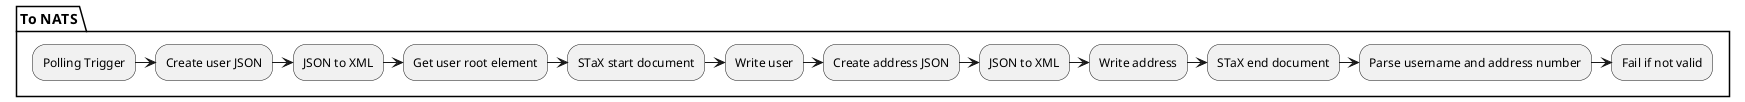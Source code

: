 @startuml
partition "To NATS" {
  "Polling Trigger" -right-> "Create user JSON" as CUJ
  CUJ -right-> "JSON to XML" as UJ2X
  UJ2X -right-> "Get user root element" as GURE
  GURE -right-> "STaX start document" as SSD
  SSD -right-> "Write user" as WU
  WU -right-> "Create address JSON" as CAJ
  CAJ -right-> "JSON to XML" as AJ2X
  AJ2X -right-> "Write address" as WA
  WA -right-> "STaX end document" as SED
  SED -right-> "Parse username and address number" as PUA
  PUA -right-> "Fail if not valid"
}
@enduml